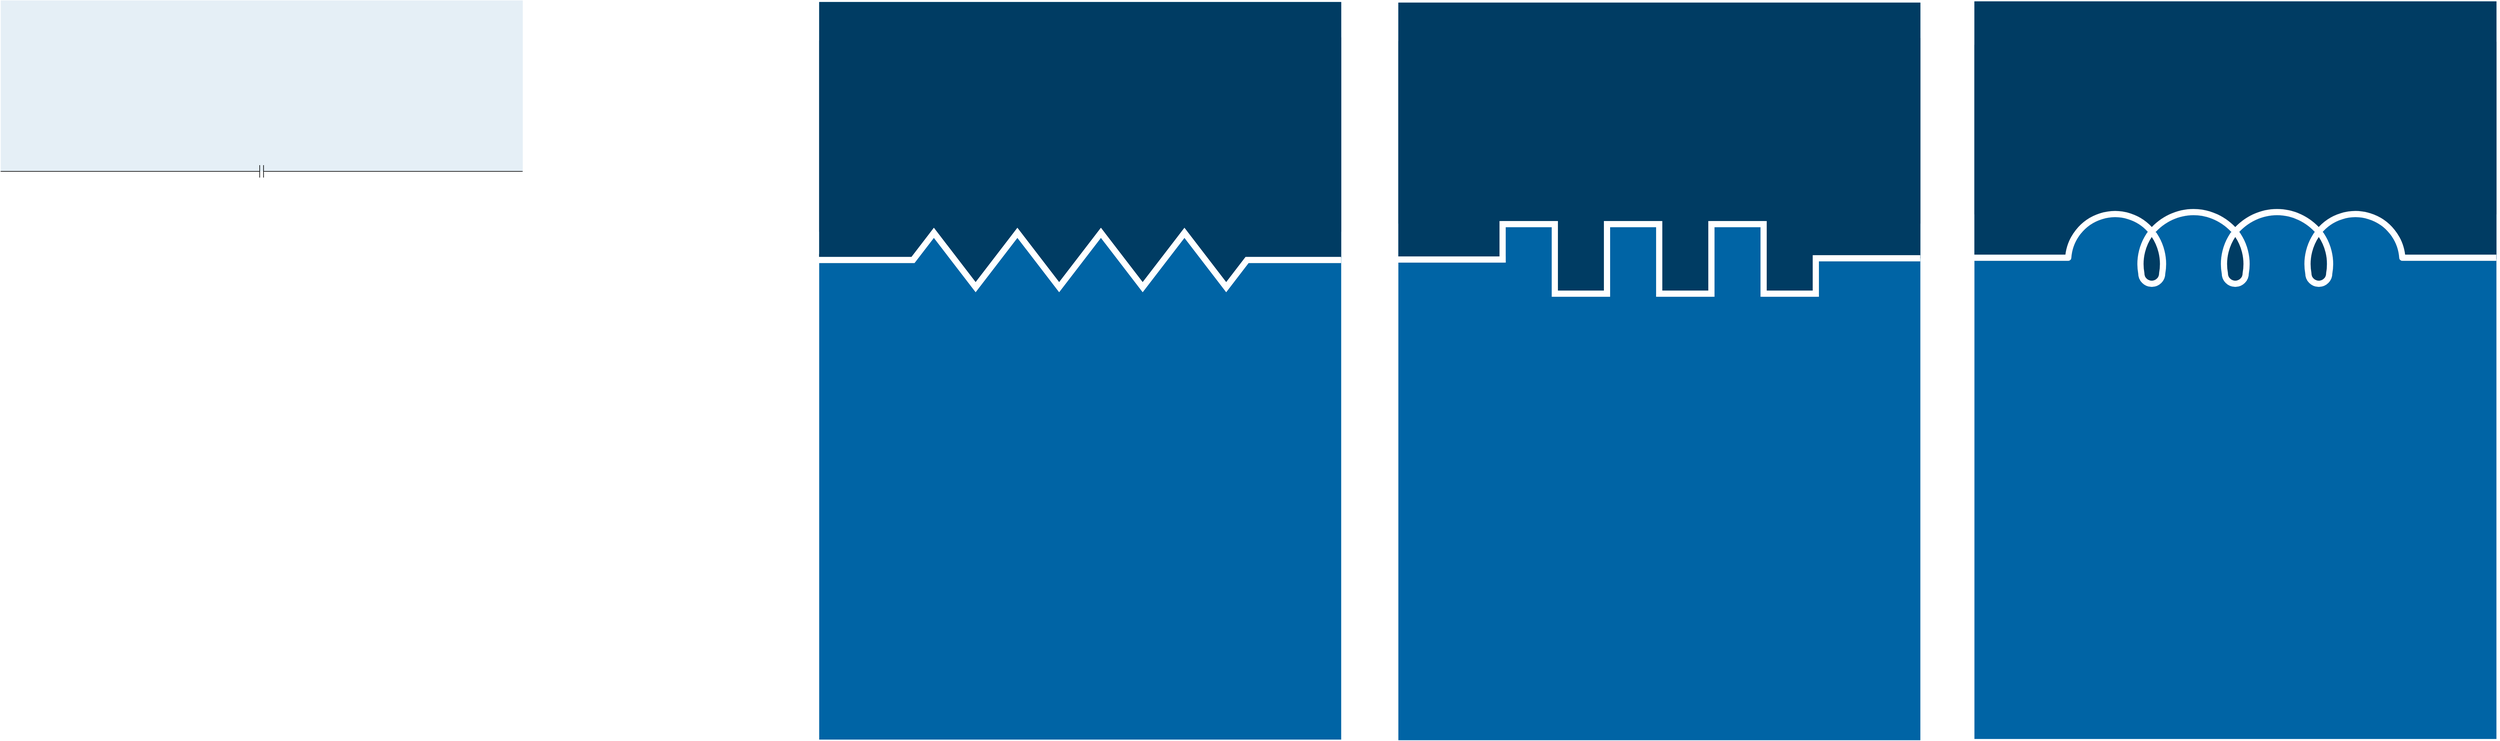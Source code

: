 <mxfile version="19.0.2" type="device"><diagram id="ql09duVbXSgla2XH5zQT" name="Page-1"><mxGraphModel dx="5209" dy="2178" grid="1" gridSize="1" guides="1" tooltips="1" connect="1" arrows="1" fold="1" page="1" pageScale="1" pageWidth="1654" pageHeight="1169" math="0" shadow="0"><root><mxCell id="0"/><mxCell id="1" parent="0"/><mxCell id="mrRnkwmb92gIwvGL4nHv-16" value="" style="rounded=0;whiteSpace=wrap;html=1;strokeColor=none;strokeWidth=0;fillColor=#0064A5;aspect=fixed;" parent="1" vertex="1"><mxGeometry x="517" y="256" width="840" height="1188" as="geometry"/></mxCell><mxCell id="mrRnkwmb92gIwvGL4nHv-17" value="" style="whiteSpace=wrap;html=1;strokeColor=none;strokeWidth=0;fillColor=#003C63;" parent="1" vertex="1"><mxGeometry x="517" y="256" width="840" height="370" as="geometry"/></mxCell><mxCell id="mrRnkwmb92gIwvGL4nHv-18" value="" style="pointerEvents=1;verticalLabelPosition=bottom;shadow=0;dashed=0;align=center;html=1;verticalAlign=top;shape=mxgraph.electrical.resistors.resistor_2;strokeColor=#003C63;strokeWidth=10;fillColor=none;" parent="1" vertex="1"><mxGeometry x="517" y="623.25" width="840" height="87.5" as="geometry"/></mxCell><mxCell id="mrRnkwmb92gIwvGL4nHv-19" value="" style="triangle;whiteSpace=wrap;html=1;strokeColor=none;strokeWidth=0;fillColor=#003C63;rotation=90;" parent="1" vertex="1"><mxGeometry x="721.07" y="589.57" width="95" height="141.87" as="geometry"/></mxCell><mxCell id="mrRnkwmb92gIwvGL4nHv-20" value="" style="triangle;whiteSpace=wrap;html=1;strokeColor=none;strokeWidth=0;fillColor=#003C63;rotation=90;" parent="1" vertex="1"><mxGeometry x="855.44" y="589.57" width="95" height="141.87" as="geometry"/></mxCell><mxCell id="mrRnkwmb92gIwvGL4nHv-21" value="" style="triangle;whiteSpace=wrap;html=1;strokeColor=none;strokeWidth=0;fillColor=#003C63;rotation=90;" parent="1" vertex="1"><mxGeometry x="990.44" y="589.57" width="95" height="141.87" as="geometry"/></mxCell><mxCell id="mrRnkwmb92gIwvGL4nHv-22" value="" style="triangle;whiteSpace=wrap;html=1;strokeColor=none;strokeWidth=0;fillColor=#003C63;rotation=90;" parent="1" vertex="1"><mxGeometry x="1126.07" y="587.07" width="95" height="146.88" as="geometry"/></mxCell><mxCell id="mrRnkwmb92gIwvGL4nHv-23" value="" style="triangle;whiteSpace=wrap;html=1;strokeColor=none;strokeWidth=0;fillColor=#003C63;rotation=90;" parent="1" vertex="1"><mxGeometry x="617" y="553" width="95" height="138.75" as="geometry"/></mxCell><mxCell id="mrRnkwmb92gIwvGL4nHv-25" value="" style="rounded=0;whiteSpace=wrap;html=1;strokeColor=none;strokeWidth=0;fillColor=#003C63;" parent="1" vertex="1"><mxGeometry x="517" y="318" width="155" height="350" as="geometry"/></mxCell><mxCell id="mrRnkwmb92gIwvGL4nHv-26" value="" style="rounded=0;whiteSpace=wrap;html=1;strokeColor=none;strokeWidth=0;fillColor=none;aspect=fixed;" parent="1" vertex="1"><mxGeometry x="-800" y="253.51" width="840" height="1188" as="geometry"/></mxCell><mxCell id="mrRnkwmb92gIwvGL4nHv-27" value="" style="whiteSpace=wrap;html=1;strokeColor=none;strokeWidth=0;fillColor=#E5EFF6;" parent="1" vertex="1"><mxGeometry x="-800" y="253.51" width="840" height="275.49" as="geometry"/></mxCell><mxCell id="mrRnkwmb92gIwvGL4nHv-36" value="" style="endArrow=none;html=1;rounded=0;strokeWidth=1;startArrow=none;" parent="1" source="x6bnHIbZwHtL7FUCf7sb-1" edge="1"><mxGeometry width="50" height="50" relative="1" as="geometry"><mxPoint x="-800" y="529" as="sourcePoint"/><mxPoint x="40" y="529" as="targetPoint"/></mxGeometry></mxCell><mxCell id="mrRnkwmb92gIwvGL4nHv-37" value="" style="rounded=0;whiteSpace=wrap;html=1;strokeColor=none;strokeWidth=0;fillColor=#003C63;" parent="1" vertex="1"><mxGeometry x="1202" y="313" width="155" height="355" as="geometry"/></mxCell><mxCell id="O8pbu2Rcyu847ApbFR23-2" value="" style="pointerEvents=1;verticalLabelPosition=bottom;shadow=0;dashed=0;align=center;html=1;verticalAlign=top;shape=mxgraph.electrical.resistors.resistor_2;strokeColor=#FFFFFF;strokeWidth=10;fillColor=none;" parent="1" vertex="1"><mxGeometry x="517" y="628" width="840" height="87.5" as="geometry"/></mxCell><mxCell id="O8pbu2Rcyu847ApbFR23-11" value="" style="rounded=0;whiteSpace=wrap;html=1;strokeColor=none;strokeWidth=0;fillColor=#0064A5;aspect=fixed;" parent="1" vertex="1"><mxGeometry x="2376" y="255" width="840" height="1188" as="geometry"/></mxCell><mxCell id="O8pbu2Rcyu847ApbFR23-12" value="" style="whiteSpace=wrap;html=1;strokeColor=none;strokeWidth=0;fillColor=#003C63;" parent="1" vertex="1"><mxGeometry x="2376" y="255" width="840" height="343" as="geometry"/></mxCell><mxCell id="O8pbu2Rcyu847ApbFR23-19" value="" style="rounded=0;whiteSpace=wrap;html=1;strokeColor=none;strokeWidth=0;fillColor=#003C63;" parent="1" vertex="1"><mxGeometry x="2376" y="325" width="155" height="345" as="geometry"/></mxCell><mxCell id="O8pbu2Rcyu847ApbFR23-20" value="" style="rounded=0;whiteSpace=wrap;html=1;strokeColor=none;strokeWidth=0;fillColor=#003C63;" parent="1" vertex="1"><mxGeometry x="3061" y="320" width="155" height="350" as="geometry"/></mxCell><mxCell id="O8pbu2Rcyu847ApbFR23-4" value="" style="pointerEvents=1;verticalLabelPosition=bottom;shadow=0;dashed=0;align=center;html=1;verticalAlign=top;shape=mxgraph.electrical.inductors.inductor_5;strokeColor=#003C63;strokeWidth=10;fillColor=none;" parent="1" vertex="1"><mxGeometry x="2376" y="592" width="840" height="118.1" as="geometry"/></mxCell><mxCell id="O8pbu2Rcyu847ApbFR23-22" value="" style="triangle;whiteSpace=wrap;html=1;strokeColor=none;strokeWidth=2;fillColor=#003C63;" parent="1" vertex="1"><mxGeometry x="2527" y="548" width="68" height="89" as="geometry"/></mxCell><mxCell id="O8pbu2Rcyu847ApbFR23-23" value="" style="triangle;whiteSpace=wrap;html=1;strokeColor=none;strokeWidth=2;fillColor=#003C63;" parent="1" vertex="1"><mxGeometry x="2529" y="611" width="9" height="35" as="geometry"/></mxCell><mxCell id="O8pbu2Rcyu847ApbFR23-24" value="" style="triangle;whiteSpace=wrap;html=1;strokeColor=none;strokeWidth=2;fillColor=#003C63;" parent="1" vertex="1"><mxGeometry x="2528" y="549" width="68" height="89" as="geometry"/></mxCell><mxCell id="O8pbu2Rcyu847ApbFR23-25" value="" style="triangle;whiteSpace=wrap;html=1;strokeColor=none;strokeWidth=2;fillColor=#003C63;rotation=90;" parent="1" vertex="1"><mxGeometry x="2626.5" y="512" width="68" height="158" as="geometry"/></mxCell><mxCell id="O8pbu2Rcyu847ApbFR23-26" value="" style="triangle;whiteSpace=wrap;html=1;strokeColor=none;strokeWidth=2;fillColor=#003C63;rotation=90;" parent="1" vertex="1"><mxGeometry x="2763" y="517" width="68" height="158" as="geometry"/></mxCell><mxCell id="O8pbu2Rcyu847ApbFR23-27" value="" style="triangle;whiteSpace=wrap;html=1;strokeColor=none;strokeWidth=2;fillColor=#003C63;rotation=90;" parent="1" vertex="1"><mxGeometry x="2897" y="514.5" width="68" height="158" as="geometry"/></mxCell><mxCell id="O8pbu2Rcyu847ApbFR23-28" value="" style="triangle;whiteSpace=wrap;html=1;strokeColor=none;strokeWidth=2;fillColor=#003C63;rotation=90;" parent="1" vertex="1"><mxGeometry x="3031" y="533" width="68" height="158" as="geometry"/></mxCell><mxCell id="x6bnHIbZwHtL7FUCf7sb-1" value="" style="pointerEvents=1;verticalLabelPosition=bottom;shadow=0;dashed=0;align=center;html=1;verticalAlign=top;shape=mxgraph.electrical.capacitors.capacitor_1;fillColor=none;" parent="1" vertex="1"><mxGeometry x="-411" y="519" width="62" height="20" as="geometry"/></mxCell><mxCell id="x6bnHIbZwHtL7FUCf7sb-2" value="" style="endArrow=none;html=1;rounded=0;strokeWidth=1;" parent="1" target="x6bnHIbZwHtL7FUCf7sb-1" edge="1"><mxGeometry width="50" height="50" relative="1" as="geometry"><mxPoint x="-800" y="529" as="sourcePoint"/><mxPoint x="40" y="529" as="targetPoint"/></mxGeometry></mxCell><mxCell id="RiNrja7xLh8LPlScCf34-40" value="" style="whiteSpace=wrap;html=1;strokeColor=none;strokeWidth=10;fillColor=#003C63;" vertex="1" parent="1"><mxGeometry x="2916" y="642" width="27" height="65" as="geometry"/></mxCell><mxCell id="RiNrja7xLh8LPlScCf34-41" value="" style="whiteSpace=wrap;html=1;strokeColor=none;strokeWidth=10;fillColor=#003C63;" vertex="1" parent="1"><mxGeometry x="2782.5" y="642" width="27" height="65" as="geometry"/></mxCell><mxCell id="RiNrja7xLh8LPlScCf34-42" value="" style="whiteSpace=wrap;html=1;strokeColor=none;strokeWidth=10;fillColor=#003C63;" vertex="1" parent="1"><mxGeometry x="2648" y="642" width="27" height="65" as="geometry"/></mxCell><mxCell id="RiNrja7xLh8LPlScCf34-43" value="" style="triangle;whiteSpace=wrap;html=1;strokeColor=none;strokeWidth=10;fillColor=#003C63;rotation=-90;" vertex="1" parent="1"><mxGeometry x="2654.5" y="629" width="14" height="17" as="geometry"/></mxCell><mxCell id="RiNrja7xLh8LPlScCf34-44" value="" style="triangle;whiteSpace=wrap;html=1;strokeColor=none;strokeWidth=10;fillColor=#003C63;rotation=-90;" vertex="1" parent="1"><mxGeometry x="2790" y="629" width="14" height="17" as="geometry"/></mxCell><mxCell id="RiNrja7xLh8LPlScCf34-45" value="" style="triangle;whiteSpace=wrap;html=1;strokeColor=none;strokeWidth=10;fillColor=#003C63;rotation=-90;" vertex="1" parent="1"><mxGeometry x="2924" y="629" width="14" height="17" as="geometry"/></mxCell><mxCell id="O8pbu2Rcyu847ApbFR23-31" value="" style="pointerEvents=1;verticalLabelPosition=bottom;shadow=0;dashed=0;align=center;html=1;verticalAlign=top;shape=mxgraph.electrical.inductors.inductor_5;strokeColor=#FFFFFF;strokeWidth=10;fillColor=none;" parent="1" vertex="1"><mxGeometry x="2376" y="592" width="840" height="118.1" as="geometry"/></mxCell><mxCell id="RiNrja7xLh8LPlScCf34-10" value="" style="rounded=0;whiteSpace=wrap;html=1;strokeColor=none;strokeWidth=0;fillColor=#0064A5;aspect=fixed;" vertex="1" parent="1"><mxGeometry x="1449" y="257" width="840" height="1188" as="geometry"/></mxCell><mxCell id="RiNrja7xLh8LPlScCf34-11" value="" style="whiteSpace=wrap;html=1;strokeColor=none;strokeWidth=0;fillColor=#003C63;" vertex="1" parent="1"><mxGeometry x="1449" y="257" width="840" height="356" as="geometry"/></mxCell><mxCell id="RiNrja7xLh8LPlScCf34-18" value="" style="rounded=0;whiteSpace=wrap;html=1;strokeColor=none;strokeWidth=0;fillColor=#003C63;" vertex="1" parent="1"><mxGeometry x="1449" y="319" width="168" height="350" as="geometry"/></mxCell><mxCell id="RiNrja7xLh8LPlScCf34-19" value="" style="rounded=0;whiteSpace=wrap;html=1;strokeColor=none;strokeWidth=0;fillColor=#003C63;" vertex="1" parent="1"><mxGeometry x="2116" y="314" width="173" height="355" as="geometry"/></mxCell><mxCell id="RiNrja7xLh8LPlScCf34-28" value="" style="endArrow=none;html=1;rounded=0;strokeColor=#FFFFFF;strokeWidth=10;entryX=1;entryY=1;entryDx=0;entryDy=0;exitX=0.96;exitY=0.491;exitDx=0;exitDy=0;exitPerimeter=0;" edge="1" parent="1"><mxGeometry width="50" height="50" relative="1" as="geometry"><mxPoint x="1449" y="671.002" as="sourcePoint"/><mxPoint x="1622.04" y="671.01" as="targetPoint"/></mxGeometry></mxCell><mxCell id="RiNrja7xLh8LPlScCf34-32" value="" style="rounded=0;whiteSpace=wrap;html=1;strokeColor=none;strokeWidth=0;fillColor=#003C63;" vertex="1" parent="1"><mxGeometry x="2038" y="604" width="84" height="124" as="geometry"/></mxCell><mxCell id="RiNrja7xLh8LPlScCf34-31" value="" style="rounded=0;whiteSpace=wrap;html=1;strokeColor=none;strokeWidth=0;fillColor=#003C63;" vertex="1" parent="1"><mxGeometry x="1870" y="602" width="83" height="124" as="geometry"/></mxCell><mxCell id="RiNrja7xLh8LPlScCf34-29" value="" style="rounded=0;whiteSpace=wrap;html=1;strokeColor=none;strokeWidth=0;fillColor=#003C63;" vertex="1" parent="1"><mxGeometry x="1699" y="602" width="87" height="124" as="geometry"/></mxCell><mxCell id="RiNrja7xLh8LPlScCf34-39" value="" style="group" vertex="1" connectable="0" parent="1"><mxGeometry x="1617" y="614" width="504" height="112" as="geometry"/></mxCell><mxCell id="RiNrja7xLh8LPlScCf34-34" value="" style="pointerEvents=1;verticalLabelPosition=bottom;shadow=0;dashed=0;align=center;html=1;verticalAlign=top;shape=mxgraph.electrical.waveforms.square_wave;strokeColor=#FFFFFF;strokeWidth=10;fillColor=none;" vertex="1" parent="RiNrja7xLh8LPlScCf34-39"><mxGeometry width="168" height="112" as="geometry"/></mxCell><mxCell id="RiNrja7xLh8LPlScCf34-37" value="" style="pointerEvents=1;verticalLabelPosition=bottom;shadow=0;dashed=0;align=center;html=1;verticalAlign=top;shape=mxgraph.electrical.waveforms.square_wave;strokeColor=#FFFFFF;strokeWidth=10;fillColor=none;" vertex="1" parent="RiNrja7xLh8LPlScCf34-39"><mxGeometry x="168" width="168" height="112" as="geometry"/></mxCell><mxCell id="RiNrja7xLh8LPlScCf34-38" value="" style="pointerEvents=1;verticalLabelPosition=bottom;shadow=0;dashed=0;align=center;html=1;verticalAlign=top;shape=mxgraph.electrical.waveforms.square_wave;strokeColor=#FFFFFF;strokeWidth=10;fillColor=none;" vertex="1" parent="RiNrja7xLh8LPlScCf34-39"><mxGeometry x="336" width="168" height="112" as="geometry"/></mxCell><mxCell id="RiNrja7xLh8LPlScCf34-33" value="" style="endArrow=none;html=1;rounded=0;strokeColor=#FFFFFF;strokeWidth=10;entryX=1;entryY=1;entryDx=0;entryDy=0;" edge="1" parent="1" target="RiNrja7xLh8LPlScCf34-19"><mxGeometry width="50" height="50" relative="1" as="geometry"><mxPoint x="2116" y="669" as="sourcePoint"/><mxPoint x="2146" y="615" as="targetPoint"/></mxGeometry></mxCell></root></mxGraphModel></diagram></mxfile>